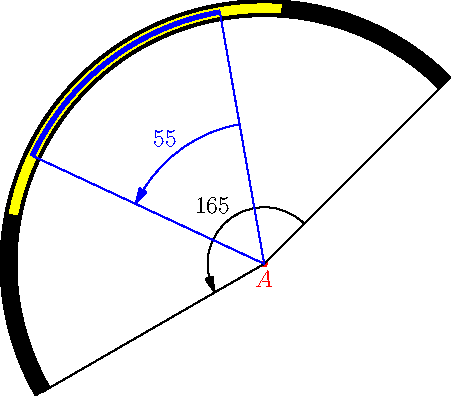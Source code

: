 import geometry; size(8cm,0);

point A=(1,1); dot("$A$",A,S,red);
arc C=arc(circle(A,2), 45, 210);
draw(C,linewidth(3mm));
markarc(format("%0g",degrees(C)), C, Arrow);

draw(0.5*C,1.5mm+yellow);

arc Cp=C/3;
draw(Cp, 0.75mm+blue);
markarc(format("%0g",degrees(Cp)),
        radius=25mm, Cp, blue, Arrow);
